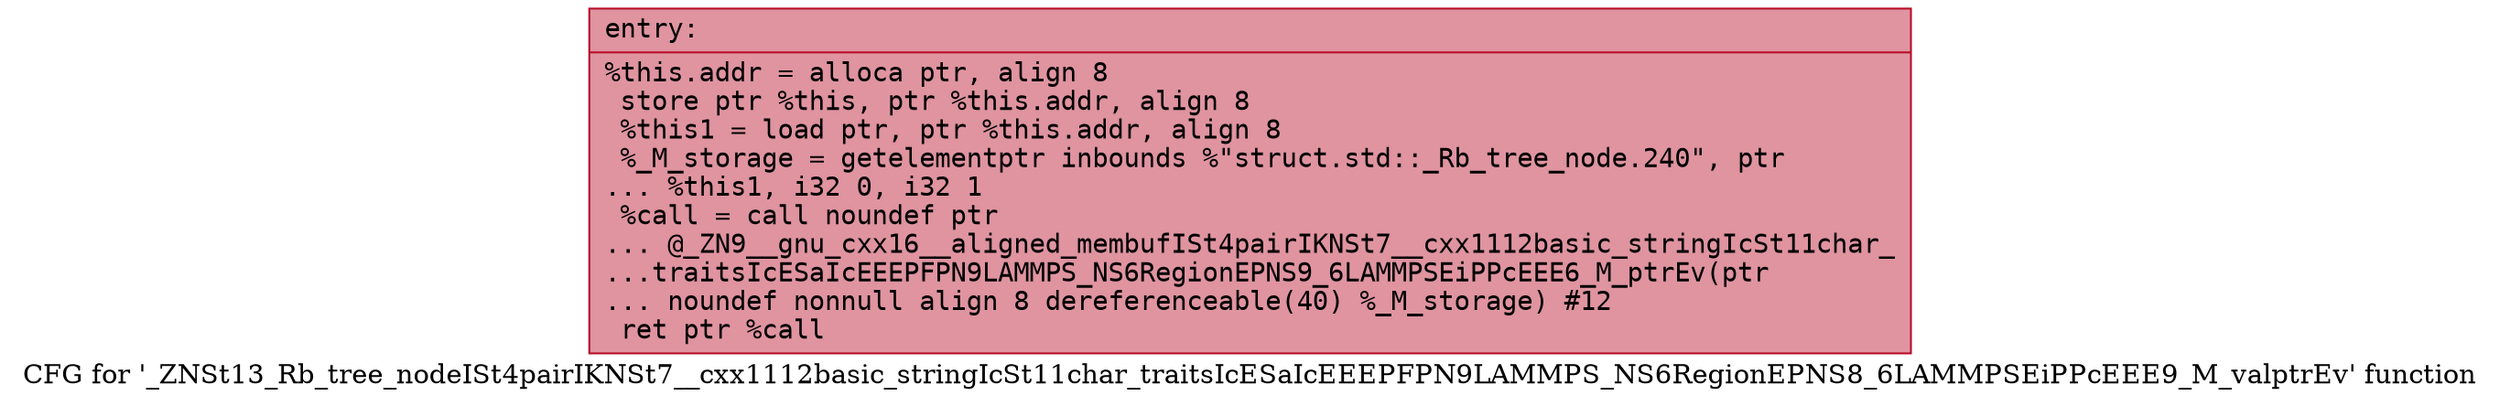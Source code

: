 digraph "CFG for '_ZNSt13_Rb_tree_nodeISt4pairIKNSt7__cxx1112basic_stringIcSt11char_traitsIcESaIcEEEPFPN9LAMMPS_NS6RegionEPNS8_6LAMMPSEiPPcEEE9_M_valptrEv' function" {
	label="CFG for '_ZNSt13_Rb_tree_nodeISt4pairIKNSt7__cxx1112basic_stringIcSt11char_traitsIcESaIcEEEPFPN9LAMMPS_NS6RegionEPNS8_6LAMMPSEiPPcEEE9_M_valptrEv' function";

	Node0x562846b17b30 [shape=record,color="#b70d28ff", style=filled, fillcolor="#b70d2870" fontname="Courier",label="{entry:\l|  %this.addr = alloca ptr, align 8\l  store ptr %this, ptr %this.addr, align 8\l  %this1 = load ptr, ptr %this.addr, align 8\l  %_M_storage = getelementptr inbounds %\"struct.std::_Rb_tree_node.240\", ptr\l... %this1, i32 0, i32 1\l  %call = call noundef ptr\l... @_ZN9__gnu_cxx16__aligned_membufISt4pairIKNSt7__cxx1112basic_stringIcSt11char_\l...traitsIcESaIcEEEPFPN9LAMMPS_NS6RegionEPNS9_6LAMMPSEiPPcEEE6_M_ptrEv(ptr\l... noundef nonnull align 8 dereferenceable(40) %_M_storage) #12\l  ret ptr %call\l}"];
}
